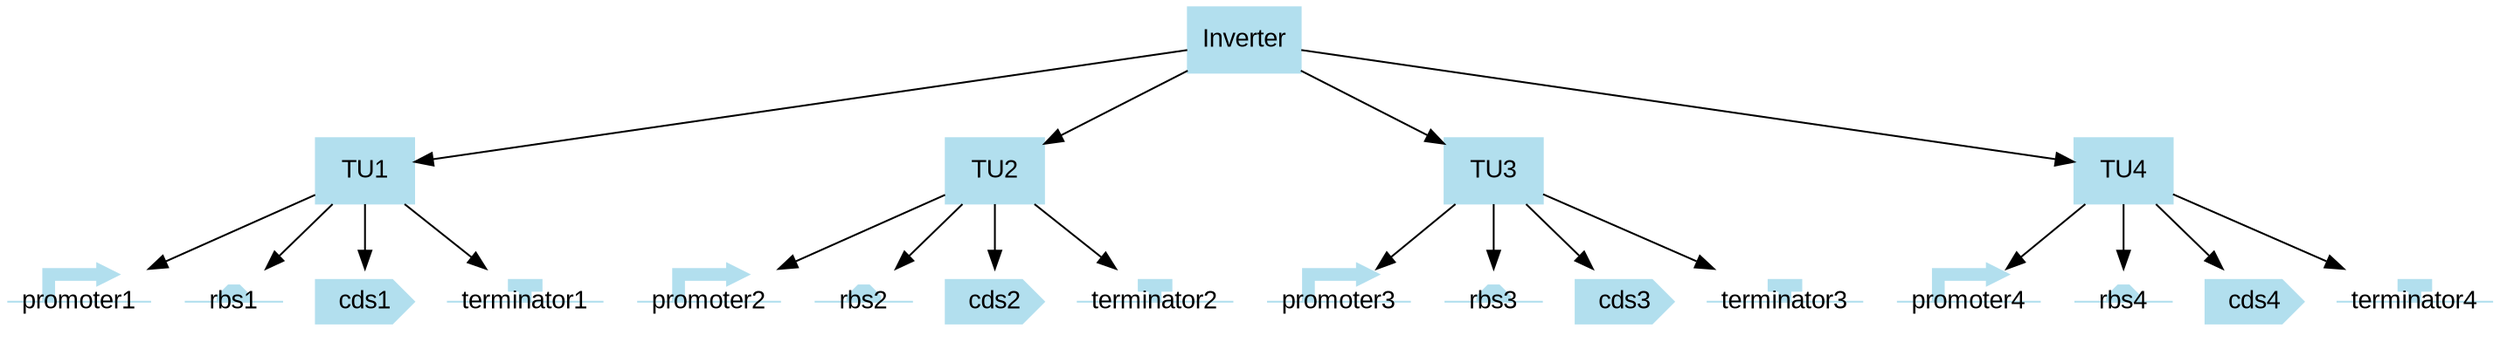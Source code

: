 digraph BST {
    node [color=lightblue2, style=filled, fontname="Arial", shape=box];
    Inverter -> TU1;
    Inverter -> TU2;
    Inverter -> TU3;
    Inverter -> TU4;
    
    node [shape=promoter];
    TU1 -> promoter1;
    TU2 -> promoter2;
    TU3 -> promoter3;
    TU4 -> promoter4;
    
    
    node [shape=utr];
    TU1 -> rbs1;
    TU2 -> rbs2;
    TU3 -> rbs3;
    TU4 -> rbs4;

    node [shape=cds];
    TU1 -> cds1;
    TU2 -> cds2;
    TU3 -> cds3;
    TU4 -> cds4;

    node [shape=terminator];
    TU1 -> terminator1;
    TU2 -> terminator2;
    TU3 -> terminator3;
    TU4 -> terminator4;
}